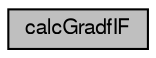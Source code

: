 digraph G
{
  bgcolor="transparent";
  edge [fontname="FreeSans",fontsize="10",labelfontname="FreeSans",labelfontsize="10"];
  node [fontname="FreeSans",fontsize="10",shape=record];
  rankdir=LR;
  Node1 [label="calcGradfIF",height=0.2,width=0.4,color="black", fillcolor="grey75", style="filled" fontcolor="black"];
}

